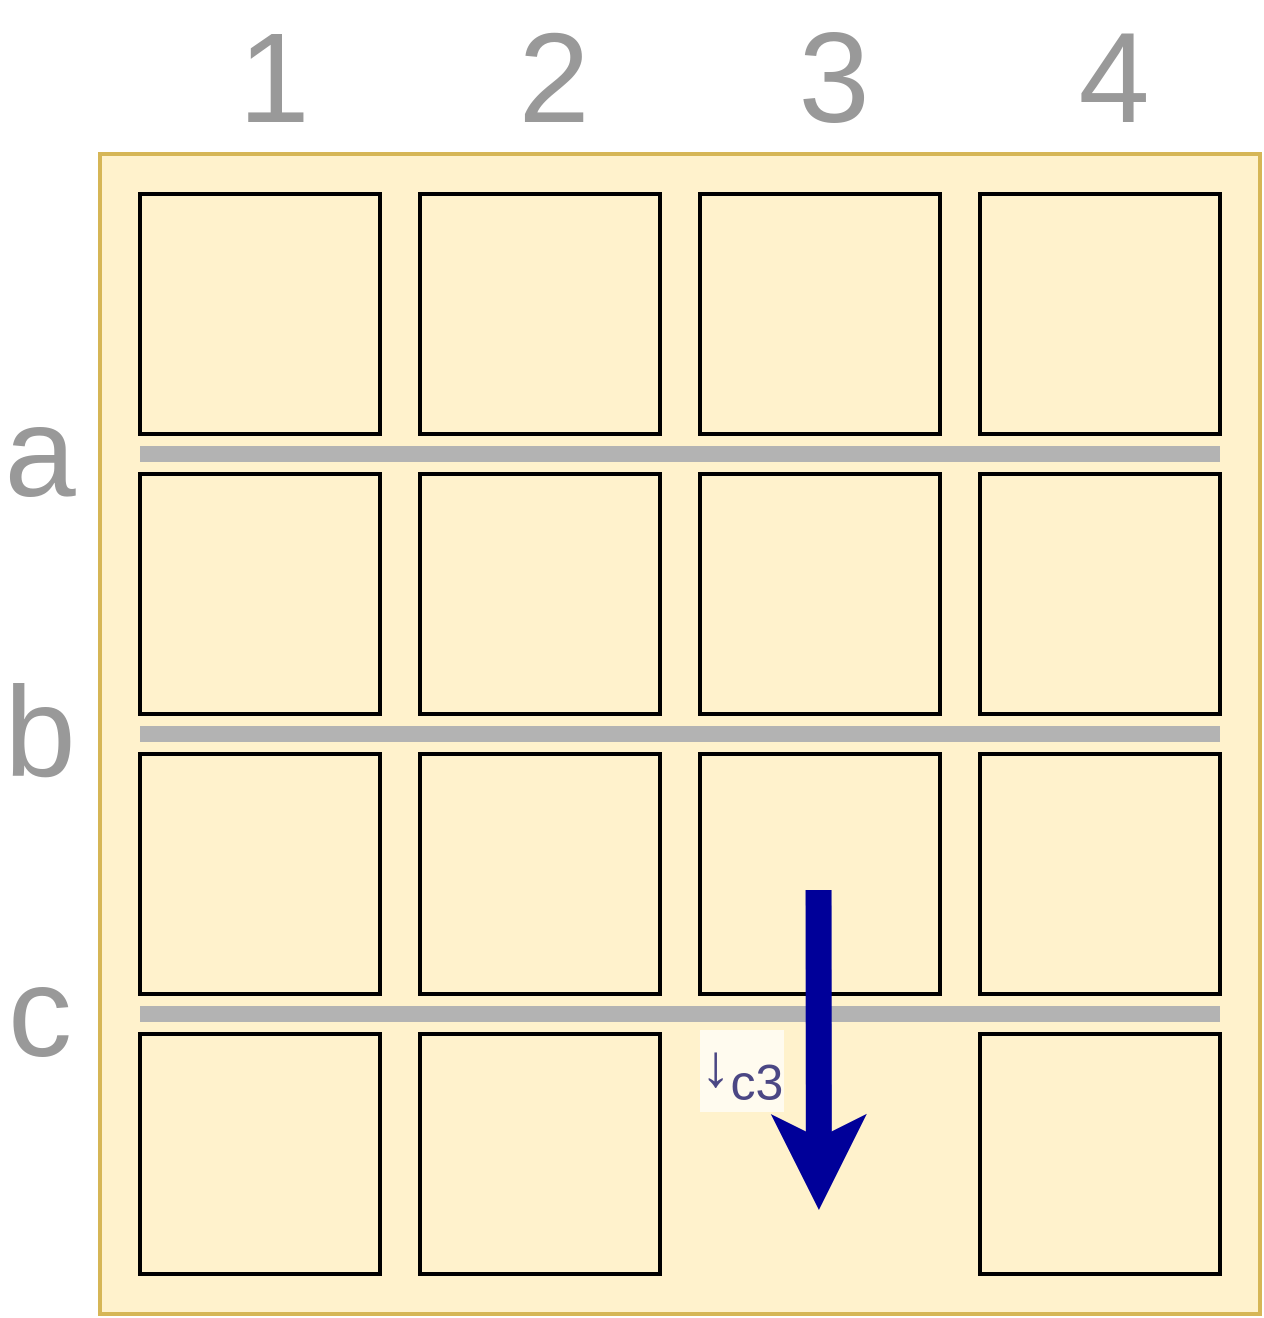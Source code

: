<mxfile version="13.6.2" type="device"><diagram id="jw7dOPHjrZO8yAsFAN1w" name="Page-1"><mxGraphModel dx="786" dy="512" grid="1" gridSize="10" guides="1" tooltips="1" connect="1" arrows="1" fold="1" page="1" pageScale="1" pageWidth="827" pageHeight="1169" math="0" shadow="0"><root><mxCell id="0"/><mxCell id="1" parent="0"/><mxCell id="W7vM05WY_kQeG-QDsSj8-1" value="" style="text;html=1;align=center;verticalAlign=middle;whiteSpace=wrap;rounded=0;strokeColor=#d6b656;strokeWidth=2;fontSize=36;fillColor=#fff2cc;fontColor=#FF0000;" parent="1" vertex="1"><mxGeometry x="90" y="80" width="580" height="580" as="geometry"/></mxCell><mxCell id="hXzkZmBH6FMCaFwMjsrA-405" value="" style="text;html=1;align=center;verticalAlign=middle;whiteSpace=wrap;rounded=0;strokeWidth=2;fontSize=36;fontColor=#FFFFFF;strokeColor=#000000;" parent="1" vertex="1"><mxGeometry x="110" y="100" width="120" height="120" as="geometry"/></mxCell><mxCell id="hXzkZmBH6FMCaFwMjsrA-406" value="" style="text;html=1;align=center;verticalAlign=middle;whiteSpace=wrap;rounded=0;strokeWidth=2;fontSize=36;fontColor=#FFFFFF;fillColor=none;strokeColor=#000000;" parent="1" vertex="1"><mxGeometry x="250" y="100" width="120" height="120" as="geometry"/></mxCell><mxCell id="hXzkZmBH6FMCaFwMjsrA-407" value="" style="text;html=1;align=center;verticalAlign=middle;whiteSpace=wrap;rounded=0;strokeWidth=2;fontSize=36;fontColor=#FFFFFF;fillColor=none;strokeColor=#000000;" parent="1" vertex="1"><mxGeometry x="390" y="100" width="120" height="120" as="geometry"/></mxCell><mxCell id="hXzkZmBH6FMCaFwMjsrA-408" value="" style="text;html=1;align=center;verticalAlign=middle;whiteSpace=wrap;rounded=0;strokeWidth=2;fontSize=36;fontColor=#FFFFFF;fillColor=none;strokeColor=#000000;" parent="1" vertex="1"><mxGeometry x="530" y="100" width="120" height="120" as="geometry"/></mxCell><mxCell id="hXzkZmBH6FMCaFwMjsrA-422" value="" style="text;html=1;align=center;verticalAlign=middle;whiteSpace=wrap;rounded=0;strokeWidth=2;fontSize=36;fontColor=#FFFFFF;fillColor=none;strokeColor=#000000;" parent="1" vertex="1"><mxGeometry x="110" y="240" width="120" height="120" as="geometry"/></mxCell><mxCell id="hXzkZmBH6FMCaFwMjsrA-423" value="" style="text;html=1;align=center;verticalAlign=middle;whiteSpace=wrap;rounded=0;strokeWidth=2;fontSize=36;fontColor=#FFFFFF;fillColor=none;strokeColor=#000000;" parent="1" vertex="1"><mxGeometry x="250" y="240" width="120" height="120" as="geometry"/></mxCell><mxCell id="hXzkZmBH6FMCaFwMjsrA-424" value="" style="text;html=1;align=center;verticalAlign=middle;whiteSpace=wrap;rounded=0;strokeWidth=2;fontSize=36;fontColor=#FFFFFF;fillColor=none;strokeColor=#000000;" parent="1" vertex="1"><mxGeometry x="390" y="240" width="120" height="120" as="geometry"/></mxCell><mxCell id="hXzkZmBH6FMCaFwMjsrA-425" value="" style="text;html=1;align=center;verticalAlign=middle;whiteSpace=wrap;rounded=0;strokeWidth=2;fontSize=36;fontColor=#FFFFFF;fillColor=none;strokeColor=#000000;" parent="1" vertex="1"><mxGeometry x="530" y="240" width="120" height="120" as="geometry"/></mxCell><mxCell id="hXzkZmBH6FMCaFwMjsrA-437" value="" style="text;html=1;align=center;verticalAlign=middle;whiteSpace=wrap;rounded=0;strokeWidth=2;fontSize=36;fontColor=#FFFFFF;fillColor=none;strokeColor=#000000;" parent="1" vertex="1"><mxGeometry x="110" y="380" width="120" height="120" as="geometry"/></mxCell><mxCell id="hXzkZmBH6FMCaFwMjsrA-438" value="" style="text;html=1;align=center;verticalAlign=middle;whiteSpace=wrap;rounded=0;strokeWidth=2;fontSize=36;fontColor=#FFFFFF;fillColor=none;strokeColor=#000000;" parent="1" vertex="1"><mxGeometry x="250" y="380" width="120" height="120" as="geometry"/></mxCell><mxCell id="hXzkZmBH6FMCaFwMjsrA-439" value="" style="text;html=1;align=center;verticalAlign=middle;whiteSpace=wrap;rounded=0;strokeWidth=2;fontSize=36;fontColor=#FFFFFF;fillColor=none;strokeColor=#000000;" parent="1" vertex="1"><mxGeometry x="390" y="380" width="120" height="120" as="geometry"/></mxCell><mxCell id="hXzkZmBH6FMCaFwMjsrA-440" value="" style="text;html=1;align=center;verticalAlign=middle;whiteSpace=wrap;rounded=0;strokeWidth=2;fontSize=36;fontColor=#FFFFFF;fillColor=none;strokeColor=#000000;" parent="1" vertex="1"><mxGeometry x="530" y="380" width="120" height="120" as="geometry"/></mxCell><mxCell id="hXzkZmBH6FMCaFwMjsrA-452" value="" style="text;html=1;align=center;verticalAlign=middle;whiteSpace=wrap;rounded=0;strokeWidth=2;fontSize=36;fontColor=#FFFFFF;fillColor=none;strokeColor=#000000;" parent="1" vertex="1"><mxGeometry x="110" y="520" width="120" height="120" as="geometry"/></mxCell><mxCell id="hXzkZmBH6FMCaFwMjsrA-453" value="" style="text;html=1;align=center;verticalAlign=middle;whiteSpace=wrap;rounded=0;strokeWidth=2;fontSize=36;fontColor=#FFFFFF;fillColor=none;strokeColor=#000000;" parent="1" vertex="1"><mxGeometry x="250" y="520" width="120" height="120" as="geometry"/></mxCell><mxCell id="hXzkZmBH6FMCaFwMjsrA-454" value="" style="text;html=1;align=center;verticalAlign=middle;whiteSpace=wrap;rounded=0;strokeWidth=2;fontSize=36;fontColor=#FFFFFF;fillColor=none;strokeColor=#000000;" parent="1" vertex="1"><mxGeometry x="530" y="520" width="120" height="120" as="geometry"/></mxCell><mxCell id="wg_kzwBZpmrdNoe6W9Bv-1" value="" style="endArrow=none;html=1;strokeWidth=8;fontSize=24;fontColor=#FF0000;strokeColor=#B3B3B3;" parent="1" edge="1"><mxGeometry width="50" height="50" relative="1" as="geometry"><mxPoint x="110" y="230" as="sourcePoint"/><mxPoint x="650" y="230" as="targetPoint"/></mxGeometry></mxCell><mxCell id="wg_kzwBZpmrdNoe6W9Bv-4" value="" style="endArrow=none;html=1;strokeWidth=8;fontSize=24;fontColor=#FF0000;strokeColor=#B3B3B3;" parent="1" edge="1"><mxGeometry width="50" height="50" relative="1" as="geometry"><mxPoint x="110" y="370" as="sourcePoint"/><mxPoint x="650" y="370" as="targetPoint"/></mxGeometry></mxCell><mxCell id="wg_kzwBZpmrdNoe6W9Bv-5" value="" style="endArrow=none;html=1;strokeWidth=8;fontSize=24;fontColor=#FF0000;strokeColor=#B3B3B3;" parent="1" edge="1"><mxGeometry width="50" height="50" relative="1" as="geometry"><mxPoint x="110" y="510" as="sourcePoint"/><mxPoint x="650" y="510" as="targetPoint"/></mxGeometry></mxCell><mxCell id="p2WL_3wxTNU9xS2Na1hT-2" value="" style="endArrow=classic;html=1;strokeWidth=13;fontSize=24;fontColor=#FF0000;strokeColor=#000099;" parent="1" edge="1"><mxGeometry width="50" height="50" relative="1" as="geometry"><mxPoint x="449.29" y="448" as="sourcePoint"/><mxPoint x="449.46" y="608" as="targetPoint"/></mxGeometry></mxCell><mxCell id="-wujwe3Vu-aGZIcZkadj-1" value="&lt;font style=&quot;font-size: 64px&quot; color=&quot;#999999&quot;&gt;1&lt;/font&gt;" style="text;html=1;strokeColor=none;fillColor=none;align=center;verticalAlign=middle;whiteSpace=wrap;rounded=0;fontSize=24;fontColor=#FF0000;" parent="1" vertex="1"><mxGeometry x="157" y="32" width="40" height="20" as="geometry"/></mxCell><mxCell id="-wujwe3Vu-aGZIcZkadj-2" value="&lt;font style=&quot;font-size: 64px&quot; color=&quot;#999999&quot;&gt;2&lt;/font&gt;" style="text;html=1;strokeColor=none;fillColor=none;align=center;verticalAlign=middle;whiteSpace=wrap;rounded=0;fontSize=24;fontColor=#FF0000;" parent="1" vertex="1"><mxGeometry x="297" y="32" width="40" height="20" as="geometry"/></mxCell><mxCell id="-wujwe3Vu-aGZIcZkadj-3" value="&lt;span style=&quot;font-size: 64px&quot;&gt;&lt;font color=&quot;#999999&quot;&gt;3&lt;/font&gt;&lt;/span&gt;" style="text;html=1;strokeColor=none;fillColor=none;align=center;verticalAlign=middle;whiteSpace=wrap;rounded=0;fontSize=24;fontColor=#FF0000;" parent="1" vertex="1"><mxGeometry x="437" y="32" width="40" height="20" as="geometry"/></mxCell><mxCell id="-wujwe3Vu-aGZIcZkadj-4" value="&lt;font style=&quot;font-size: 64px&quot; color=&quot;#999999&quot;&gt;4&lt;/font&gt;" style="text;html=1;strokeColor=none;fillColor=none;align=center;verticalAlign=middle;whiteSpace=wrap;rounded=0;fontSize=24;fontColor=#FF0000;" parent="1" vertex="1"><mxGeometry x="577" y="32" width="40" height="20" as="geometry"/></mxCell><mxCell id="-wujwe3Vu-aGZIcZkadj-5" value="&lt;font color=&quot;#999999&quot; style=&quot;font-size: 64px&quot;&gt;&lt;span style=&quot;font-size: 64px&quot;&gt;c&lt;/span&gt;&lt;/font&gt;" style="text;html=1;strokeColor=none;fillColor=none;align=center;verticalAlign=middle;whiteSpace=wrap;rounded=0;fontSize=64;fontColor=#FF0000;spacing=0;spacingBottom=3;" parent="1" vertex="1"><mxGeometry x="40" y="500" width="40" height="20" as="geometry"/></mxCell><mxCell id="-wujwe3Vu-aGZIcZkadj-6" value="&lt;font color=&quot;#999999&quot; style=&quot;font-size: 64px&quot;&gt;&lt;span style=&quot;font-size: 64px&quot;&gt;b&lt;/span&gt;&lt;/font&gt;" style="text;html=1;strokeColor=none;fillColor=none;align=center;verticalAlign=middle;whiteSpace=wrap;rounded=0;fontSize=64;fontColor=#FF0000;spacing=0;spacingBottom=3;" parent="1" vertex="1"><mxGeometry x="40" y="360" width="40" height="20" as="geometry"/></mxCell><mxCell id="-wujwe3Vu-aGZIcZkadj-7" value="&lt;font color=&quot;#999999&quot; style=&quot;font-size: 64px&quot;&gt;&lt;span style=&quot;font-size: 64px&quot;&gt;a&lt;/span&gt;&lt;/font&gt;" style="text;html=1;strokeColor=none;fillColor=none;align=center;verticalAlign=middle;whiteSpace=wrap;rounded=0;fontSize=64;fontColor=#FF0000;spacing=0;spacingBottom=3;" parent="1" vertex="1"><mxGeometry x="40" y="220" width="40" height="20" as="geometry"/></mxCell><mxCell id="a9a-XzQXcZsIa0-edNw0-1" value="&lt;font style=&quot;font-size: 30px&quot;&gt;↓&lt;sub&gt;c3&lt;/sub&gt;&lt;/font&gt;" style="text;html=1;strokeColor=none;fillColor=none;align=center;verticalAlign=middle;whiteSpace=wrap;rounded=0;fontSize=30;fontColor=#000066;rotation=0;fontStyle=0;textOpacity=70;labelBackgroundColor=#FFFFFF;" vertex="1" parent="1"><mxGeometry x="391" y="528" width="40" height="20" as="geometry"/></mxCell></root></mxGraphModel></diagram></mxfile>